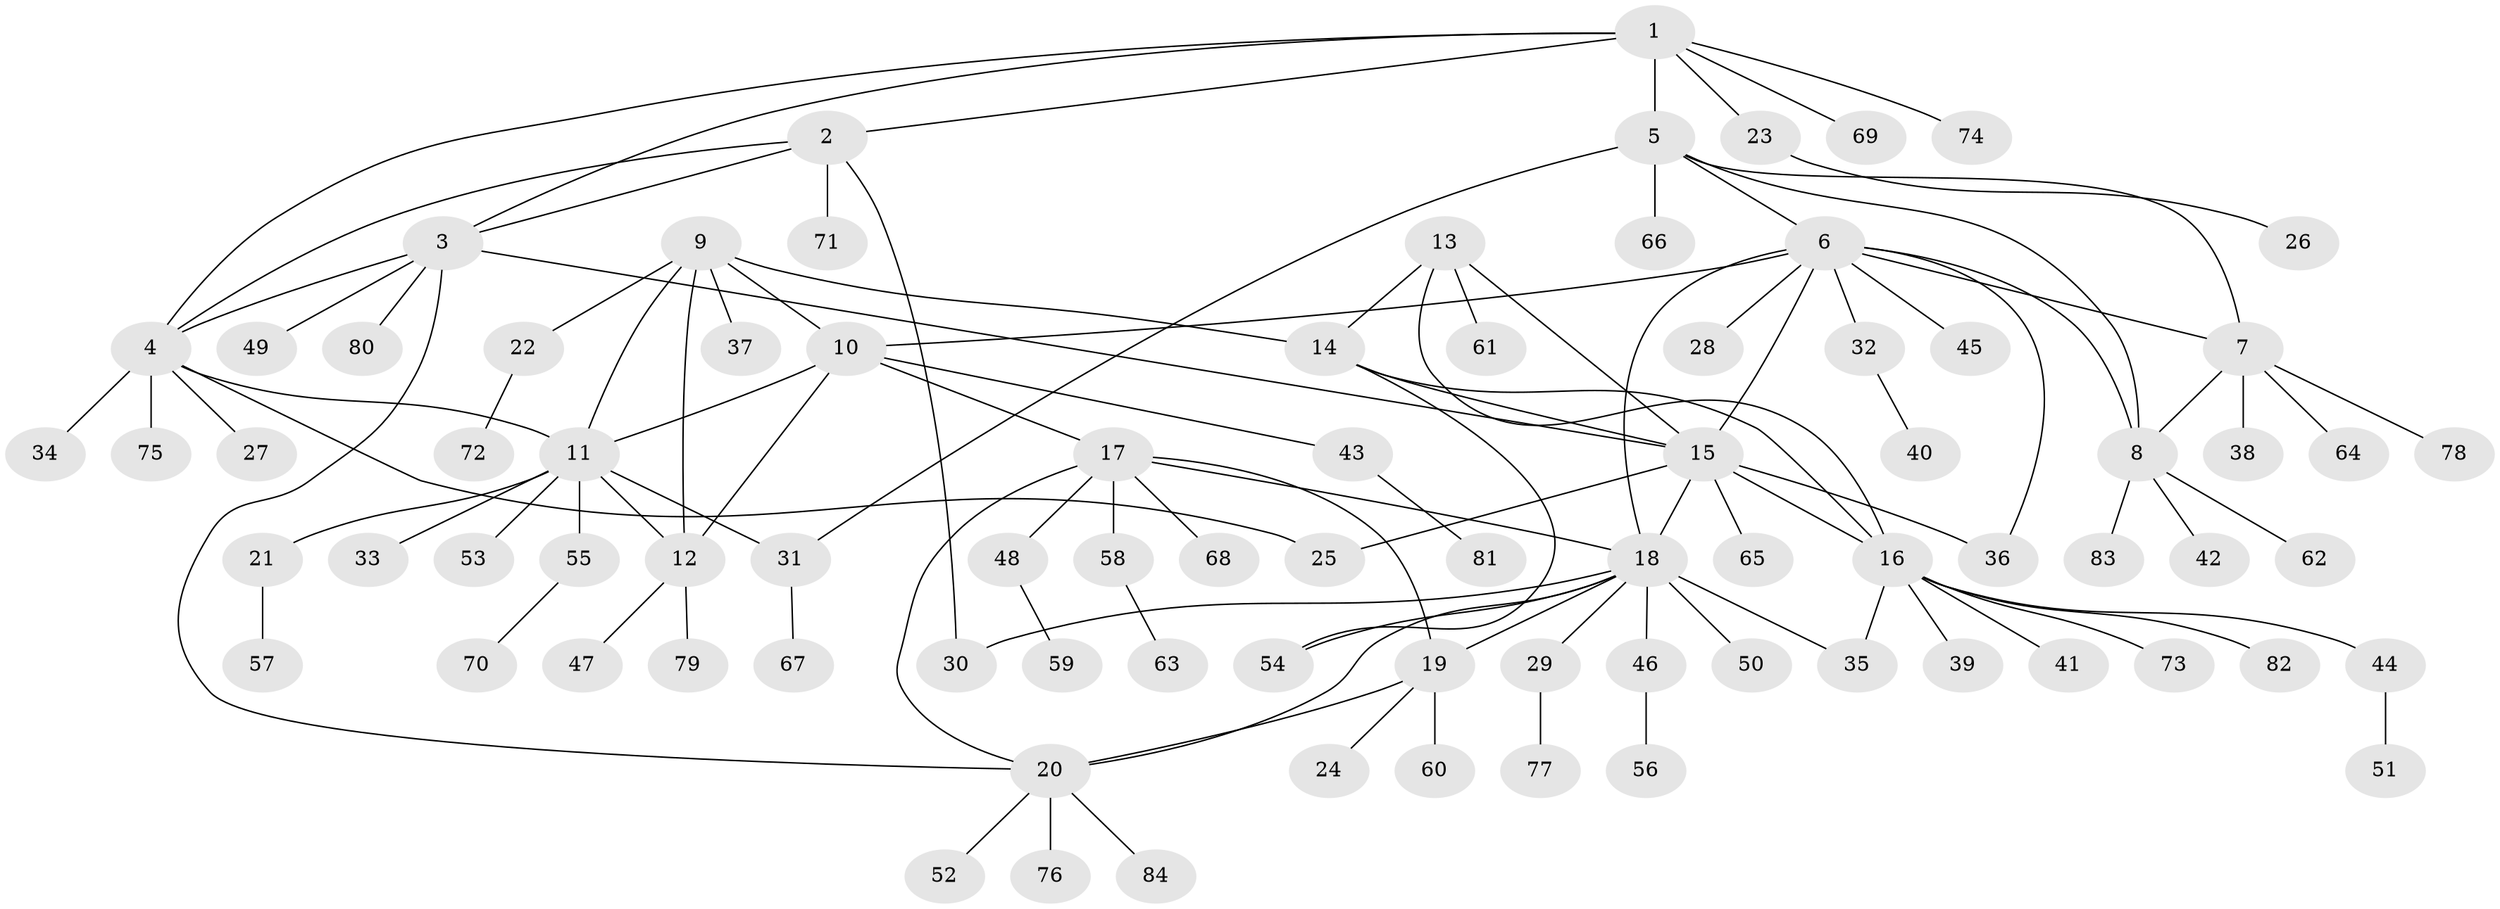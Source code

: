 // coarse degree distribution, {13: 0.030303030303030304, 7: 0.030303030303030304, 5: 0.12121212121212122, 6: 0.030303030303030304, 3: 0.030303030303030304, 10: 0.030303030303030304, 1: 0.696969696969697, 2: 0.030303030303030304}
// Generated by graph-tools (version 1.1) at 2025/19/03/04/25 18:19:32]
// undirected, 84 vertices, 110 edges
graph export_dot {
graph [start="1"]
  node [color=gray90,style=filled];
  1;
  2;
  3;
  4;
  5;
  6;
  7;
  8;
  9;
  10;
  11;
  12;
  13;
  14;
  15;
  16;
  17;
  18;
  19;
  20;
  21;
  22;
  23;
  24;
  25;
  26;
  27;
  28;
  29;
  30;
  31;
  32;
  33;
  34;
  35;
  36;
  37;
  38;
  39;
  40;
  41;
  42;
  43;
  44;
  45;
  46;
  47;
  48;
  49;
  50;
  51;
  52;
  53;
  54;
  55;
  56;
  57;
  58;
  59;
  60;
  61;
  62;
  63;
  64;
  65;
  66;
  67;
  68;
  69;
  70;
  71;
  72;
  73;
  74;
  75;
  76;
  77;
  78;
  79;
  80;
  81;
  82;
  83;
  84;
  1 -- 2;
  1 -- 3;
  1 -- 4;
  1 -- 5;
  1 -- 23;
  1 -- 69;
  1 -- 74;
  2 -- 3;
  2 -- 4;
  2 -- 30;
  2 -- 71;
  3 -- 4;
  3 -- 15;
  3 -- 20;
  3 -- 49;
  3 -- 80;
  4 -- 11;
  4 -- 25;
  4 -- 27;
  4 -- 34;
  4 -- 75;
  5 -- 6;
  5 -- 7;
  5 -- 8;
  5 -- 31;
  5 -- 66;
  6 -- 7;
  6 -- 8;
  6 -- 10;
  6 -- 15;
  6 -- 18;
  6 -- 28;
  6 -- 32;
  6 -- 36;
  6 -- 45;
  7 -- 8;
  7 -- 38;
  7 -- 64;
  7 -- 78;
  8 -- 42;
  8 -- 62;
  8 -- 83;
  9 -- 10;
  9 -- 11;
  9 -- 12;
  9 -- 14;
  9 -- 22;
  9 -- 37;
  10 -- 11;
  10 -- 12;
  10 -- 17;
  10 -- 43;
  11 -- 12;
  11 -- 21;
  11 -- 31;
  11 -- 33;
  11 -- 53;
  11 -- 55;
  12 -- 47;
  12 -- 79;
  13 -- 14;
  13 -- 15;
  13 -- 16;
  13 -- 61;
  14 -- 15;
  14 -- 16;
  14 -- 54;
  15 -- 16;
  15 -- 18;
  15 -- 25;
  15 -- 36;
  15 -- 65;
  16 -- 35;
  16 -- 39;
  16 -- 41;
  16 -- 44;
  16 -- 73;
  16 -- 82;
  17 -- 18;
  17 -- 19;
  17 -- 20;
  17 -- 48;
  17 -- 58;
  17 -- 68;
  18 -- 19;
  18 -- 20;
  18 -- 29;
  18 -- 30;
  18 -- 35;
  18 -- 46;
  18 -- 50;
  18 -- 54;
  19 -- 20;
  19 -- 24;
  19 -- 60;
  20 -- 52;
  20 -- 76;
  20 -- 84;
  21 -- 57;
  22 -- 72;
  23 -- 26;
  29 -- 77;
  31 -- 67;
  32 -- 40;
  43 -- 81;
  44 -- 51;
  46 -- 56;
  48 -- 59;
  55 -- 70;
  58 -- 63;
}
